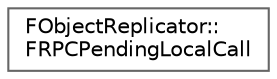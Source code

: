 digraph "Graphical Class Hierarchy"
{
 // INTERACTIVE_SVG=YES
 // LATEX_PDF_SIZE
  bgcolor="transparent";
  edge [fontname=Helvetica,fontsize=10,labelfontname=Helvetica,labelfontsize=10];
  node [fontname=Helvetica,fontsize=10,shape=box,height=0.2,width=0.4];
  rankdir="LR";
  Node0 [id="Node000000",label="FObjectReplicator::\lFRPCPendingLocalCall",height=0.2,width=0.4,color="grey40", fillcolor="white", style="filled",URL="$d8/da2/structFObjectReplicator_1_1FRPCPendingLocalCall.html",tooltip=" "];
}

